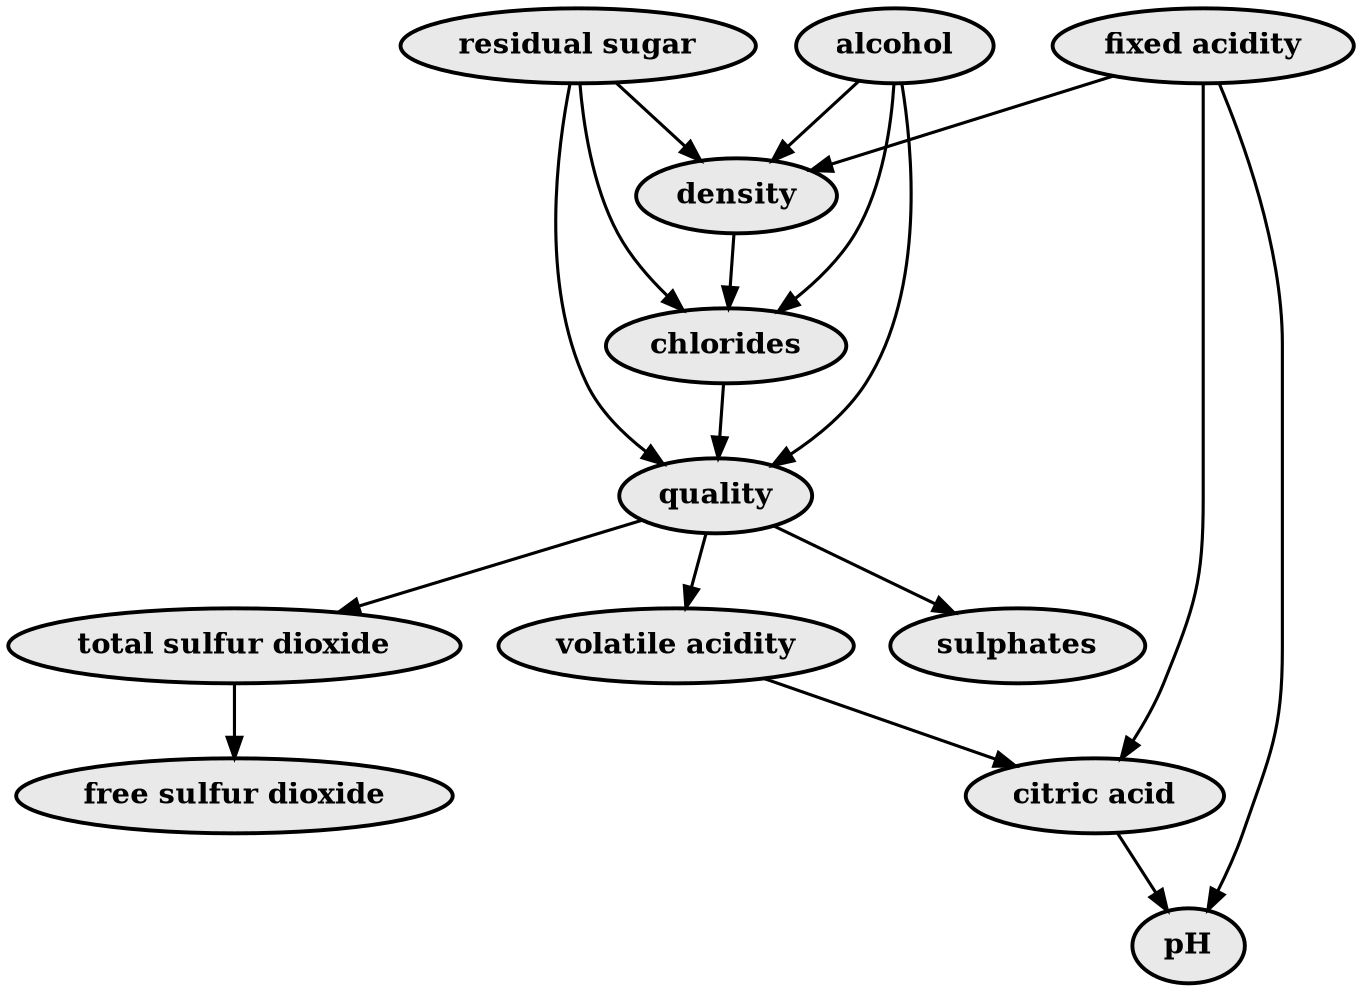 digraph {
    node [style=filled, fillcolor="#E9E9E9", penwidth=1.875, fontsize=14, fontname="times-bold"]
    edge [penwidth=1.5]
    "alcohol"->"quality"
    "alcohol"->"density"
    "alcohol"->"chlorides"
    "residual sugar"->"quality"
    "residual sugar"->"density"
    "residual sugar"->"chlorides"
    "fixed acidity"->"pH"
    "fixed acidity"->"density"
    "fixed acidity"->"citric acid"
    "density"->"chlorides"
    "chlorides"->"quality"
    "quality"->"sulphates"
    "quality"->"volatile acidity"
    "quality"->"total sulfur dioxide"
    "total sulfur dioxide"->"free sulfur dioxide"
    "volatile acidity"->"citric acid"
    "citric acid"->"pH"
}